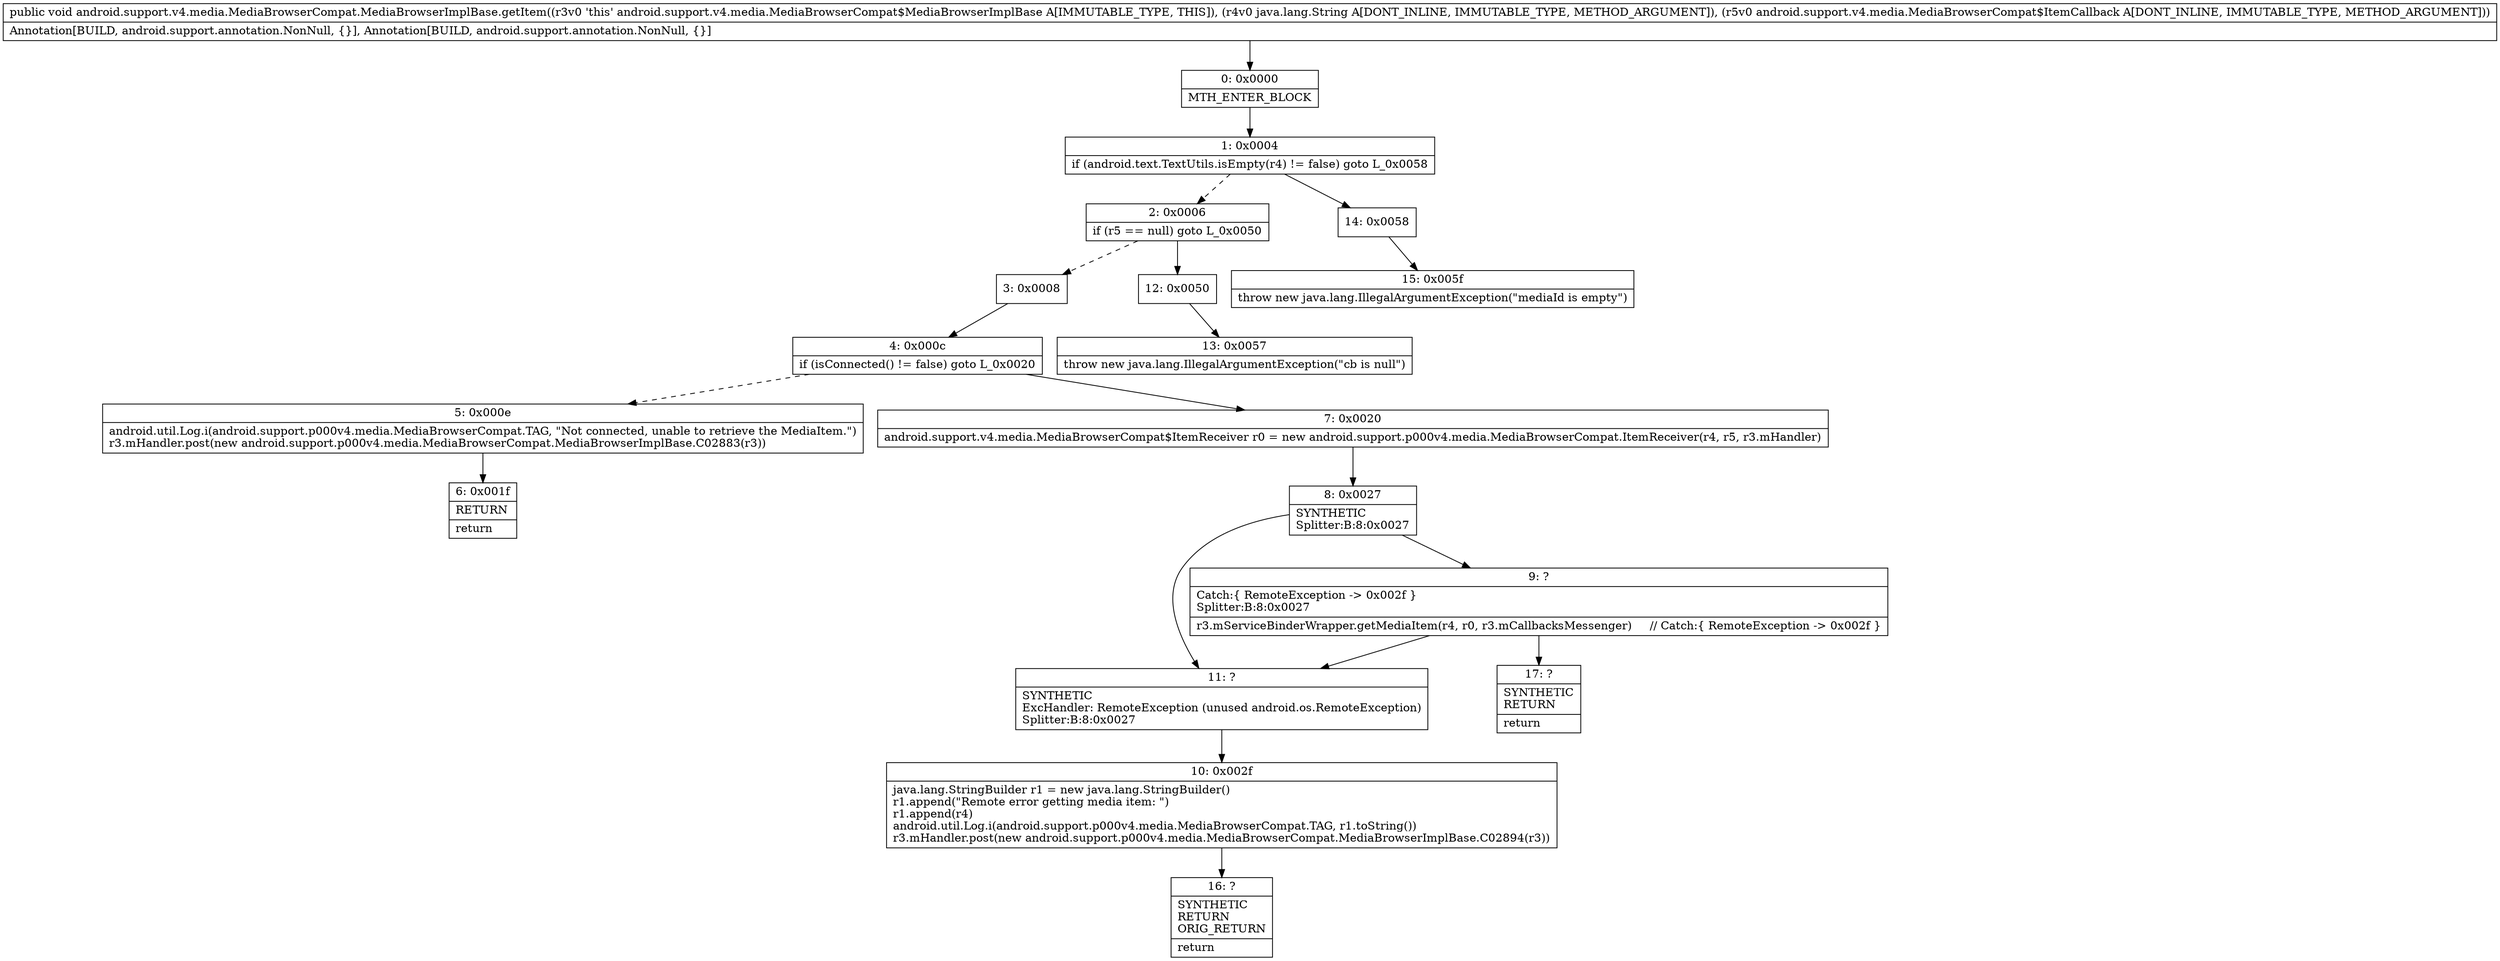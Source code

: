 digraph "CFG forandroid.support.v4.media.MediaBrowserCompat.MediaBrowserImplBase.getItem(Ljava\/lang\/String;Landroid\/support\/v4\/media\/MediaBrowserCompat$ItemCallback;)V" {
Node_0 [shape=record,label="{0\:\ 0x0000|MTH_ENTER_BLOCK\l}"];
Node_1 [shape=record,label="{1\:\ 0x0004|if (android.text.TextUtils.isEmpty(r4) != false) goto L_0x0058\l}"];
Node_2 [shape=record,label="{2\:\ 0x0006|if (r5 == null) goto L_0x0050\l}"];
Node_3 [shape=record,label="{3\:\ 0x0008}"];
Node_4 [shape=record,label="{4\:\ 0x000c|if (isConnected() != false) goto L_0x0020\l}"];
Node_5 [shape=record,label="{5\:\ 0x000e|android.util.Log.i(android.support.p000v4.media.MediaBrowserCompat.TAG, \"Not connected, unable to retrieve the MediaItem.\")\lr3.mHandler.post(new android.support.p000v4.media.MediaBrowserCompat.MediaBrowserImplBase.C02883(r3))\l}"];
Node_6 [shape=record,label="{6\:\ 0x001f|RETURN\l|return\l}"];
Node_7 [shape=record,label="{7\:\ 0x0020|android.support.v4.media.MediaBrowserCompat$ItemReceiver r0 = new android.support.p000v4.media.MediaBrowserCompat.ItemReceiver(r4, r5, r3.mHandler)\l}"];
Node_8 [shape=record,label="{8\:\ 0x0027|SYNTHETIC\lSplitter:B:8:0x0027\l}"];
Node_9 [shape=record,label="{9\:\ ?|Catch:\{ RemoteException \-\> 0x002f \}\lSplitter:B:8:0x0027\l|r3.mServiceBinderWrapper.getMediaItem(r4, r0, r3.mCallbacksMessenger)     \/\/ Catch:\{ RemoteException \-\> 0x002f \}\l}"];
Node_10 [shape=record,label="{10\:\ 0x002f|java.lang.StringBuilder r1 = new java.lang.StringBuilder()\lr1.append(\"Remote error getting media item: \")\lr1.append(r4)\landroid.util.Log.i(android.support.p000v4.media.MediaBrowserCompat.TAG, r1.toString())\lr3.mHandler.post(new android.support.p000v4.media.MediaBrowserCompat.MediaBrowserImplBase.C02894(r3))\l}"];
Node_11 [shape=record,label="{11\:\ ?|SYNTHETIC\lExcHandler: RemoteException (unused android.os.RemoteException)\lSplitter:B:8:0x0027\l}"];
Node_12 [shape=record,label="{12\:\ 0x0050}"];
Node_13 [shape=record,label="{13\:\ 0x0057|throw new java.lang.IllegalArgumentException(\"cb is null\")\l}"];
Node_14 [shape=record,label="{14\:\ 0x0058}"];
Node_15 [shape=record,label="{15\:\ 0x005f|throw new java.lang.IllegalArgumentException(\"mediaId is empty\")\l}"];
Node_16 [shape=record,label="{16\:\ ?|SYNTHETIC\lRETURN\lORIG_RETURN\l|return\l}"];
Node_17 [shape=record,label="{17\:\ ?|SYNTHETIC\lRETURN\l|return\l}"];
MethodNode[shape=record,label="{public void android.support.v4.media.MediaBrowserCompat.MediaBrowserImplBase.getItem((r3v0 'this' android.support.v4.media.MediaBrowserCompat$MediaBrowserImplBase A[IMMUTABLE_TYPE, THIS]), (r4v0 java.lang.String A[DONT_INLINE, IMMUTABLE_TYPE, METHOD_ARGUMENT]), (r5v0 android.support.v4.media.MediaBrowserCompat$ItemCallback A[DONT_INLINE, IMMUTABLE_TYPE, METHOD_ARGUMENT]))  | Annotation[BUILD, android.support.annotation.NonNull, \{\}], Annotation[BUILD, android.support.annotation.NonNull, \{\}]\l}"];
MethodNode -> Node_0;
Node_0 -> Node_1;
Node_1 -> Node_2[style=dashed];
Node_1 -> Node_14;
Node_2 -> Node_3[style=dashed];
Node_2 -> Node_12;
Node_3 -> Node_4;
Node_4 -> Node_5[style=dashed];
Node_4 -> Node_7;
Node_5 -> Node_6;
Node_7 -> Node_8;
Node_8 -> Node_9;
Node_8 -> Node_11;
Node_9 -> Node_11;
Node_9 -> Node_17;
Node_10 -> Node_16;
Node_11 -> Node_10;
Node_12 -> Node_13;
Node_14 -> Node_15;
}

